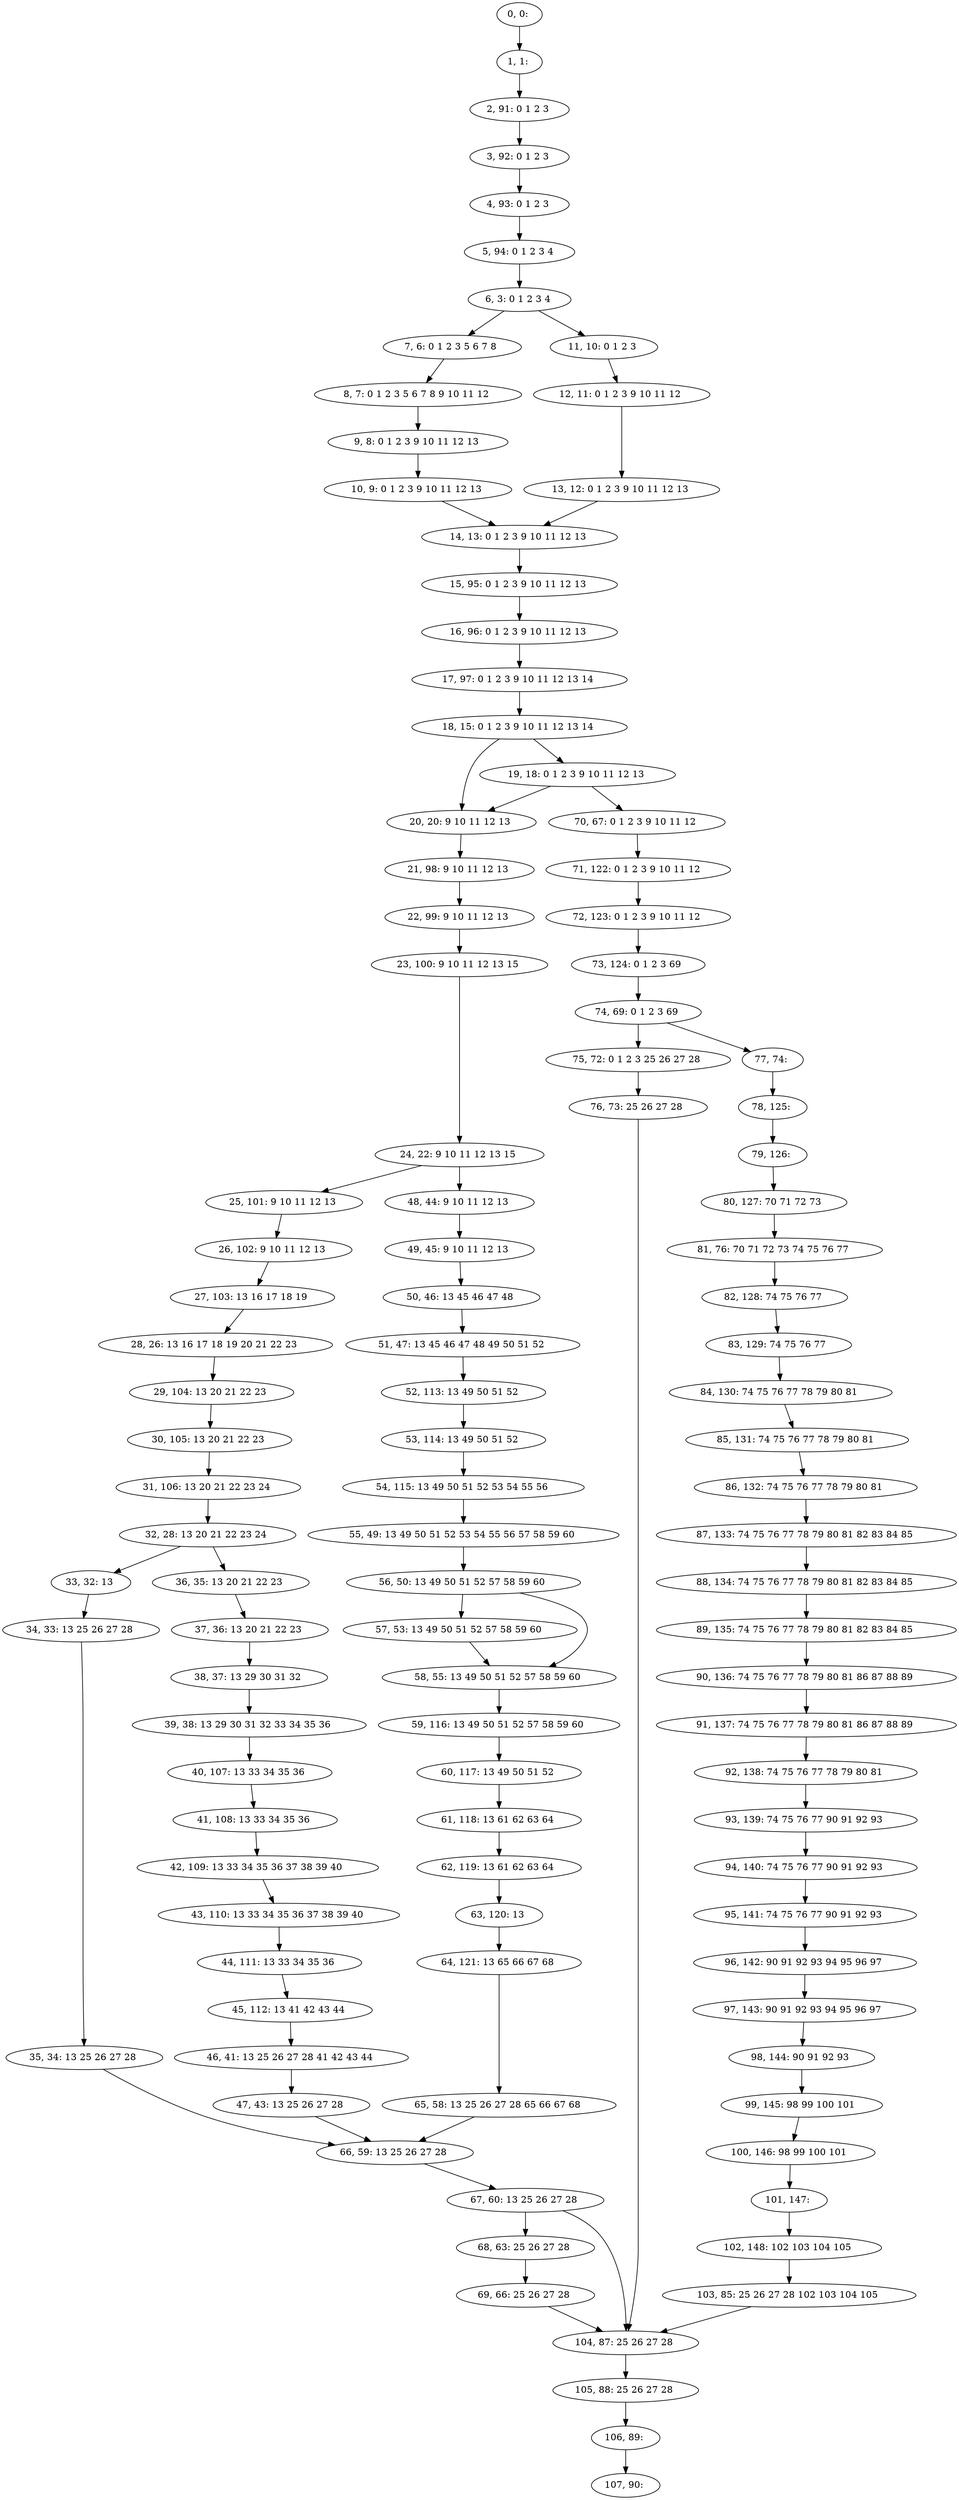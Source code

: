 digraph G {
0[label="0, 0: "];
1[label="1, 1: "];
2[label="2, 91: 0 1 2 3 "];
3[label="3, 92: 0 1 2 3 "];
4[label="4, 93: 0 1 2 3 "];
5[label="5, 94: 0 1 2 3 4 "];
6[label="6, 3: 0 1 2 3 4 "];
7[label="7, 6: 0 1 2 3 5 6 7 8 "];
8[label="8, 7: 0 1 2 3 5 6 7 8 9 10 11 12 "];
9[label="9, 8: 0 1 2 3 9 10 11 12 13 "];
10[label="10, 9: 0 1 2 3 9 10 11 12 13 "];
11[label="11, 10: 0 1 2 3 "];
12[label="12, 11: 0 1 2 3 9 10 11 12 "];
13[label="13, 12: 0 1 2 3 9 10 11 12 13 "];
14[label="14, 13: 0 1 2 3 9 10 11 12 13 "];
15[label="15, 95: 0 1 2 3 9 10 11 12 13 "];
16[label="16, 96: 0 1 2 3 9 10 11 12 13 "];
17[label="17, 97: 0 1 2 3 9 10 11 12 13 14 "];
18[label="18, 15: 0 1 2 3 9 10 11 12 13 14 "];
19[label="19, 18: 0 1 2 3 9 10 11 12 13 "];
20[label="20, 20: 9 10 11 12 13 "];
21[label="21, 98: 9 10 11 12 13 "];
22[label="22, 99: 9 10 11 12 13 "];
23[label="23, 100: 9 10 11 12 13 15 "];
24[label="24, 22: 9 10 11 12 13 15 "];
25[label="25, 101: 9 10 11 12 13 "];
26[label="26, 102: 9 10 11 12 13 "];
27[label="27, 103: 13 16 17 18 19 "];
28[label="28, 26: 13 16 17 18 19 20 21 22 23 "];
29[label="29, 104: 13 20 21 22 23 "];
30[label="30, 105: 13 20 21 22 23 "];
31[label="31, 106: 13 20 21 22 23 24 "];
32[label="32, 28: 13 20 21 22 23 24 "];
33[label="33, 32: 13 "];
34[label="34, 33: 13 25 26 27 28 "];
35[label="35, 34: 13 25 26 27 28 "];
36[label="36, 35: 13 20 21 22 23 "];
37[label="37, 36: 13 20 21 22 23 "];
38[label="38, 37: 13 29 30 31 32 "];
39[label="39, 38: 13 29 30 31 32 33 34 35 36 "];
40[label="40, 107: 13 33 34 35 36 "];
41[label="41, 108: 13 33 34 35 36 "];
42[label="42, 109: 13 33 34 35 36 37 38 39 40 "];
43[label="43, 110: 13 33 34 35 36 37 38 39 40 "];
44[label="44, 111: 13 33 34 35 36 "];
45[label="45, 112: 13 41 42 43 44 "];
46[label="46, 41: 13 25 26 27 28 41 42 43 44 "];
47[label="47, 43: 13 25 26 27 28 "];
48[label="48, 44: 9 10 11 12 13 "];
49[label="49, 45: 9 10 11 12 13 "];
50[label="50, 46: 13 45 46 47 48 "];
51[label="51, 47: 13 45 46 47 48 49 50 51 52 "];
52[label="52, 113: 13 49 50 51 52 "];
53[label="53, 114: 13 49 50 51 52 "];
54[label="54, 115: 13 49 50 51 52 53 54 55 56 "];
55[label="55, 49: 13 49 50 51 52 53 54 55 56 57 58 59 60 "];
56[label="56, 50: 13 49 50 51 52 57 58 59 60 "];
57[label="57, 53: 13 49 50 51 52 57 58 59 60 "];
58[label="58, 55: 13 49 50 51 52 57 58 59 60 "];
59[label="59, 116: 13 49 50 51 52 57 58 59 60 "];
60[label="60, 117: 13 49 50 51 52 "];
61[label="61, 118: 13 61 62 63 64 "];
62[label="62, 119: 13 61 62 63 64 "];
63[label="63, 120: 13 "];
64[label="64, 121: 13 65 66 67 68 "];
65[label="65, 58: 13 25 26 27 28 65 66 67 68 "];
66[label="66, 59: 13 25 26 27 28 "];
67[label="67, 60: 13 25 26 27 28 "];
68[label="68, 63: 25 26 27 28 "];
69[label="69, 66: 25 26 27 28 "];
70[label="70, 67: 0 1 2 3 9 10 11 12 "];
71[label="71, 122: 0 1 2 3 9 10 11 12 "];
72[label="72, 123: 0 1 2 3 9 10 11 12 "];
73[label="73, 124: 0 1 2 3 69 "];
74[label="74, 69: 0 1 2 3 69 "];
75[label="75, 72: 0 1 2 3 25 26 27 28 "];
76[label="76, 73: 25 26 27 28 "];
77[label="77, 74: "];
78[label="78, 125: "];
79[label="79, 126: "];
80[label="80, 127: 70 71 72 73 "];
81[label="81, 76: 70 71 72 73 74 75 76 77 "];
82[label="82, 128: 74 75 76 77 "];
83[label="83, 129: 74 75 76 77 "];
84[label="84, 130: 74 75 76 77 78 79 80 81 "];
85[label="85, 131: 74 75 76 77 78 79 80 81 "];
86[label="86, 132: 74 75 76 77 78 79 80 81 "];
87[label="87, 133: 74 75 76 77 78 79 80 81 82 83 84 85 "];
88[label="88, 134: 74 75 76 77 78 79 80 81 82 83 84 85 "];
89[label="89, 135: 74 75 76 77 78 79 80 81 82 83 84 85 "];
90[label="90, 136: 74 75 76 77 78 79 80 81 86 87 88 89 "];
91[label="91, 137: 74 75 76 77 78 79 80 81 86 87 88 89 "];
92[label="92, 138: 74 75 76 77 78 79 80 81 "];
93[label="93, 139: 74 75 76 77 90 91 92 93 "];
94[label="94, 140: 74 75 76 77 90 91 92 93 "];
95[label="95, 141: 74 75 76 77 90 91 92 93 "];
96[label="96, 142: 90 91 92 93 94 95 96 97 "];
97[label="97, 143: 90 91 92 93 94 95 96 97 "];
98[label="98, 144: 90 91 92 93 "];
99[label="99, 145: 98 99 100 101 "];
100[label="100, 146: 98 99 100 101 "];
101[label="101, 147: "];
102[label="102, 148: 102 103 104 105 "];
103[label="103, 85: 25 26 27 28 102 103 104 105 "];
104[label="104, 87: 25 26 27 28 "];
105[label="105, 88: 25 26 27 28 "];
106[label="106, 89: "];
107[label="107, 90: "];
0->1 ;
1->2 ;
2->3 ;
3->4 ;
4->5 ;
5->6 ;
6->7 ;
6->11 ;
7->8 ;
8->9 ;
9->10 ;
10->14 ;
11->12 ;
12->13 ;
13->14 ;
14->15 ;
15->16 ;
16->17 ;
17->18 ;
18->19 ;
18->20 ;
19->20 ;
19->70 ;
20->21 ;
21->22 ;
22->23 ;
23->24 ;
24->25 ;
24->48 ;
25->26 ;
26->27 ;
27->28 ;
28->29 ;
29->30 ;
30->31 ;
31->32 ;
32->33 ;
32->36 ;
33->34 ;
34->35 ;
35->66 ;
36->37 ;
37->38 ;
38->39 ;
39->40 ;
40->41 ;
41->42 ;
42->43 ;
43->44 ;
44->45 ;
45->46 ;
46->47 ;
47->66 ;
48->49 ;
49->50 ;
50->51 ;
51->52 ;
52->53 ;
53->54 ;
54->55 ;
55->56 ;
56->57 ;
56->58 ;
57->58 ;
58->59 ;
59->60 ;
60->61 ;
61->62 ;
62->63 ;
63->64 ;
64->65 ;
65->66 ;
66->67 ;
67->68 ;
67->104 ;
68->69 ;
69->104 ;
70->71 ;
71->72 ;
72->73 ;
73->74 ;
74->75 ;
74->77 ;
75->76 ;
76->104 ;
77->78 ;
78->79 ;
79->80 ;
80->81 ;
81->82 ;
82->83 ;
83->84 ;
84->85 ;
85->86 ;
86->87 ;
87->88 ;
88->89 ;
89->90 ;
90->91 ;
91->92 ;
92->93 ;
93->94 ;
94->95 ;
95->96 ;
96->97 ;
97->98 ;
98->99 ;
99->100 ;
100->101 ;
101->102 ;
102->103 ;
103->104 ;
104->105 ;
105->106 ;
106->107 ;
}
